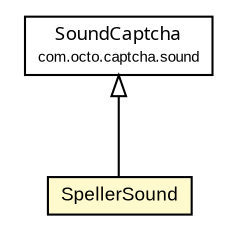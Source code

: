 #!/usr/local/bin/dot
#
# Class diagram 
# Generated by UmlGraph version 4.6 (http://www.spinellis.gr/sw/umlgraph)
#

digraph G {
	edge [fontname="arial",fontsize=10,labelfontname="arial",labelfontsize=10];
	node [fontname="arial",fontsize=10,shape=plaintext];
	// com.octo.captcha.sound.SoundCaptcha
	c20909 [label=<<table border="0" cellborder="1" cellspacing="0" cellpadding="2" port="p" href="../SoundCaptcha.html">
		<tr><td><table border="0" cellspacing="0" cellpadding="1">
			<tr><td><font face="ariali"> SoundCaptcha </font></td></tr>
			<tr><td><font point-size="7.0"> com.octo.captcha.sound </font></td></tr>
		</table></td></tr>
		</table>>, fontname="arial", fontcolor="black", fontsize=9.0];
	// com.octo.captcha.sound.speller.SpellerSound
	c20911 [label=<<table border="0" cellborder="1" cellspacing="0" cellpadding="2" port="p" bgcolor="lemonChiffon" href="./SpellerSound.html">
		<tr><td><table border="0" cellspacing="0" cellpadding="1">
			<tr><td> SpellerSound </td></tr>
		</table></td></tr>
		</table>>, fontname="arial", fontcolor="black", fontsize=9.0];
	//com.octo.captcha.sound.speller.SpellerSound extends com.octo.captcha.sound.SoundCaptcha
	c20909:p -> c20911:p [dir=back,arrowtail=empty];
}

